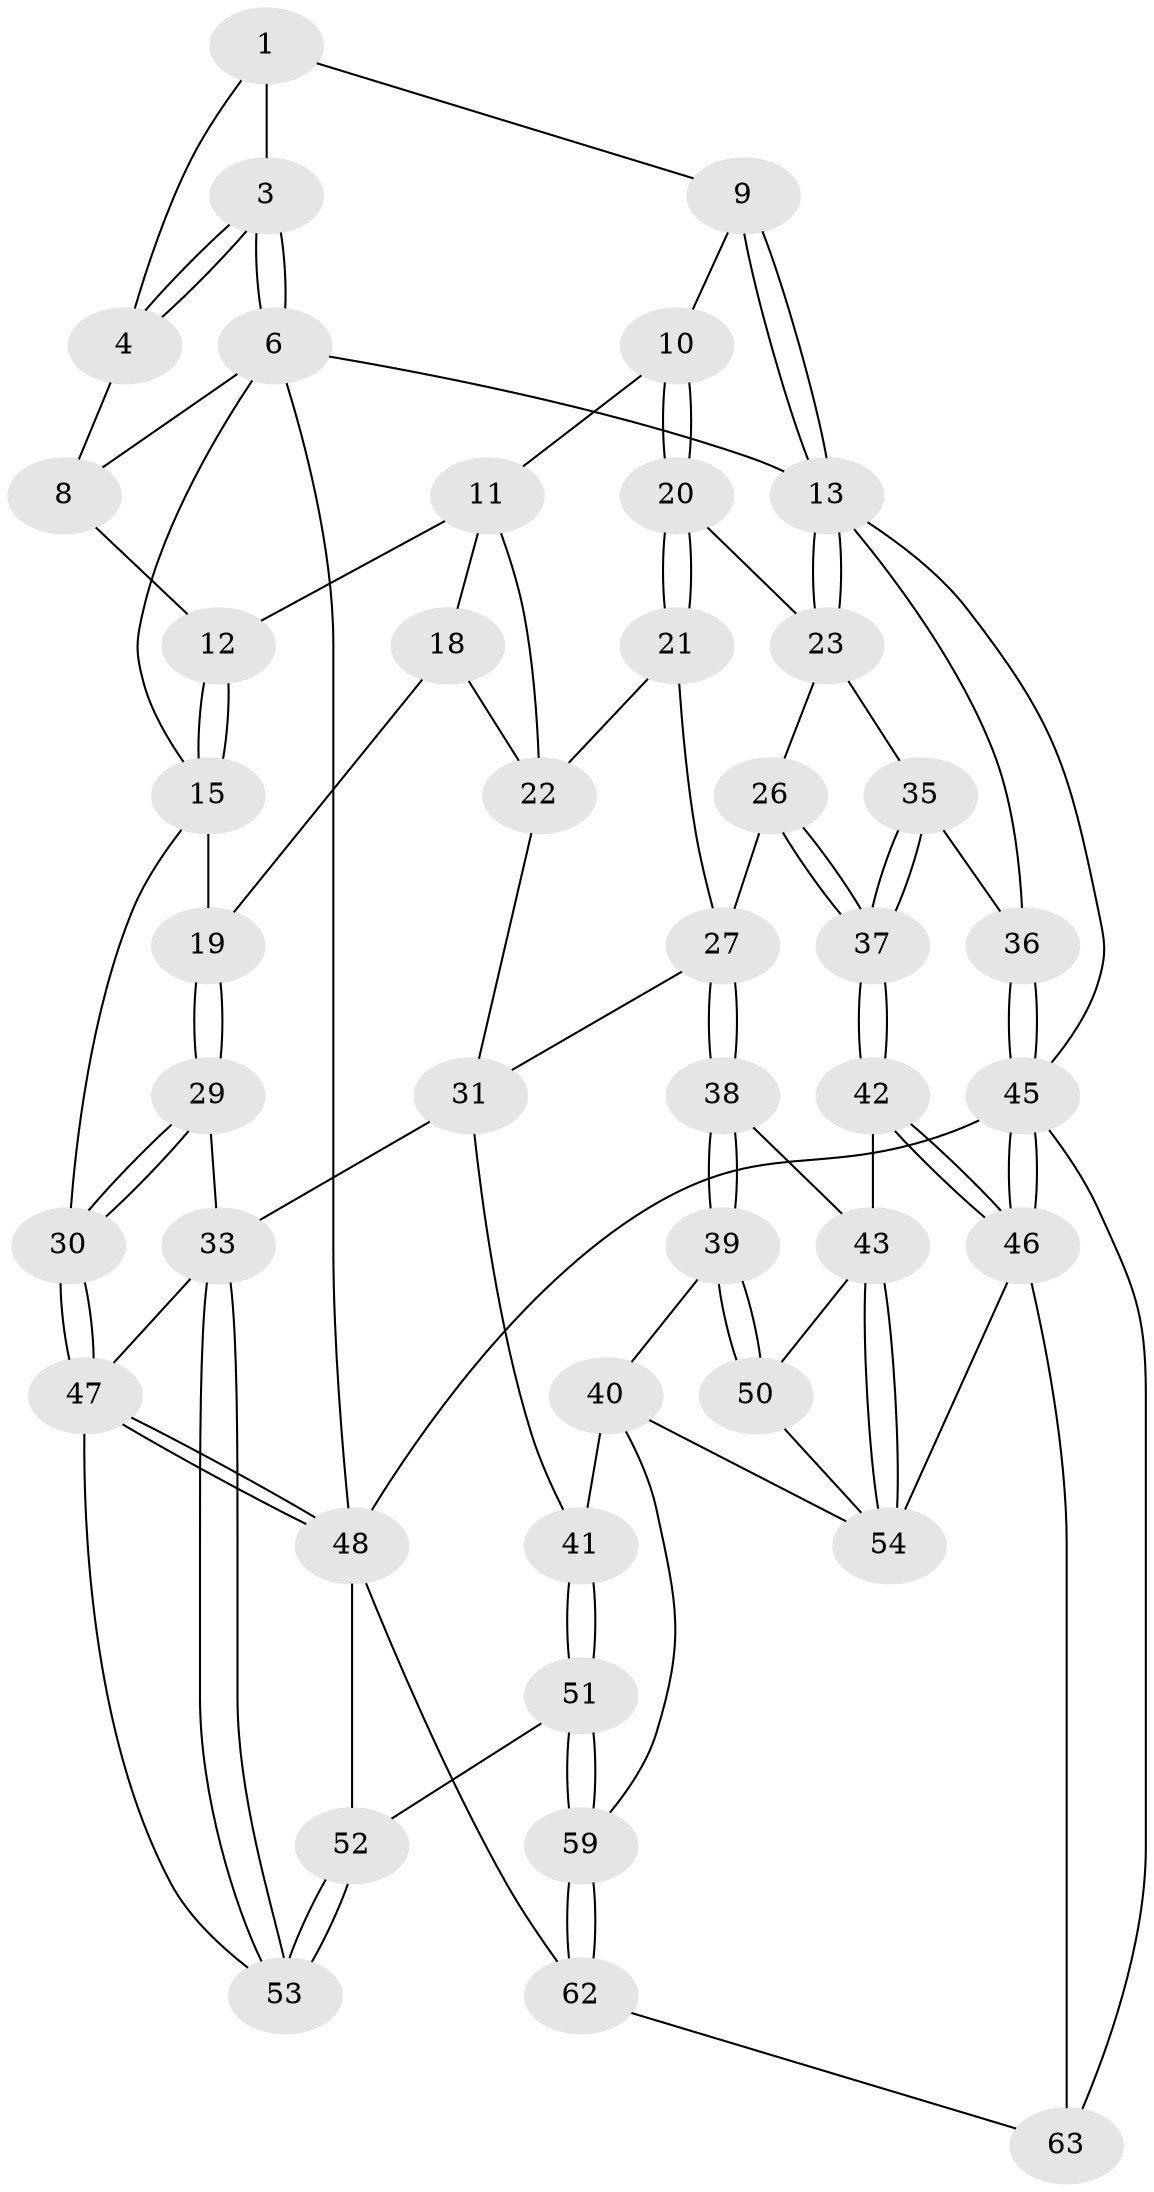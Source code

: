 // Generated by graph-tools (version 1.1) at 2025/24/03/03/25 07:24:34]
// undirected, 44 vertices, 102 edges
graph export_dot {
graph [start="1"]
  node [color=gray90,style=filled];
  1 [pos="+0.232927266746174+0.10120310955201493",super="+2"];
  3 [pos="+0+0"];
  4 [pos="+0.11345358713649724+0.1274147236050359",super="+5"];
  6 [pos="+0+0",super="+7"];
  8 [pos="+0.10390706323709197+0.2271246359320873"];
  9 [pos="+0.4718495690056196+0.017693467922982133"];
  10 [pos="+0.48763102333175595+0.1285340020675899"];
  11 [pos="+0.37404206520697203+0.2136254587806401",super="+17"];
  12 [pos="+0.15210387967486771+0.3015914563411278"];
  13 [pos="+1+0",super="+14"];
  15 [pos="+0.1258749596006826+0.36359484337873355",super="+16"];
  18 [pos="+0.21919764907806893+0.41911726512141756"];
  19 [pos="+0.1471942040646843+0.39394521978570524"];
  20 [pos="+0.5464463753657781+0.21095335321085928"];
  21 [pos="+0.5441886417504707+0.26051006320304726"];
  22 [pos="+0.3382868348604118+0.4883582340798421",super="+24"];
  23 [pos="+0.8085897652465516+0.27028623959159537",super="+25"];
  26 [pos="+0.704912016995411+0.5565092141750162"];
  27 [pos="+0.5933116166435238+0.571264011194137",super="+28"];
  29 [pos="+0.163392244634196+0.6128209033197578"];
  30 [pos="+0+0.599203523317671"];
  31 [pos="+0.3233454425016311+0.591471317579253",super="+32"];
  33 [pos="+0.24984313066114036+0.6508577373934821",super="+34"];
  35 [pos="+1+0.48795472860750005"];
  36 [pos="+1+0.48788752788952944"];
  37 [pos="+0.8813217017265952+0.655410105437919"];
  38 [pos="+0.5960244186772315+0.6323760969851173"];
  39 [pos="+0.5909484934657824+0.6682659239905923"];
  40 [pos="+0.4725026424062504+0.774748439622545",super="+58"];
  41 [pos="+0.3955558112733431+0.7353695615682732"];
  42 [pos="+0.8720980421258533+0.6979800774474172"];
  43 [pos="+0.8696045076065919+0.6992124460006324",super="+44"];
  45 [pos="+1+1",super="+64"];
  46 [pos="+0.9076833752514951+0.7770804576715348",super="+56"];
  47 [pos="+0+0.9154341055940911",super="+49"];
  48 [pos="+0+1",super="+61"];
  50 [pos="+0.6767621220756194+0.8501132560061055"];
  51 [pos="+0.3380493754697615+0.880949270505264"];
  52 [pos="+0.26457624682694314+0.8678985225531081",super="+60"];
  53 [pos="+0.23666422694054592+0.7826047791000382",super="+57"];
  54 [pos="+0.7028517450574843+0.9233184254861607",super="+55"];
  59 [pos="+0.42663339380082776+0.9112570071393218"];
  62 [pos="+0.45862421162361877+1"];
  63 [pos="+0.7991132879238408+1"];
  1 -- 4;
  1 -- 3;
  1 -- 9;
  3 -- 4;
  3 -- 4;
  3 -- 6;
  3 -- 6;
  4 -- 8;
  6 -- 48;
  6 -- 13;
  6 -- 8;
  6 -- 15;
  8 -- 12;
  9 -- 10;
  9 -- 13;
  9 -- 13;
  10 -- 11;
  10 -- 20;
  10 -- 20;
  11 -- 12;
  11 -- 18;
  11 -- 22;
  12 -- 15;
  12 -- 15;
  13 -- 23;
  13 -- 23;
  13 -- 45;
  13 -- 36;
  15 -- 19;
  15 -- 30;
  18 -- 19;
  18 -- 22;
  19 -- 29;
  19 -- 29;
  20 -- 21;
  20 -- 21;
  20 -- 23;
  21 -- 22;
  21 -- 27;
  22 -- 31;
  23 -- 26;
  23 -- 35;
  26 -- 27;
  26 -- 37;
  26 -- 37;
  27 -- 38;
  27 -- 38;
  27 -- 31;
  29 -- 30;
  29 -- 30;
  29 -- 33;
  30 -- 47;
  30 -- 47;
  31 -- 33;
  31 -- 41;
  33 -- 53;
  33 -- 53;
  33 -- 47;
  35 -- 36;
  35 -- 37;
  35 -- 37;
  36 -- 45;
  36 -- 45;
  37 -- 42;
  37 -- 42;
  38 -- 39;
  38 -- 39;
  38 -- 43;
  39 -- 40;
  39 -- 50;
  39 -- 50;
  40 -- 41;
  40 -- 59;
  40 -- 54;
  41 -- 51;
  41 -- 51;
  42 -- 43;
  42 -- 46;
  42 -- 46;
  43 -- 54;
  43 -- 54;
  43 -- 50;
  45 -- 46;
  45 -- 46;
  45 -- 48;
  45 -- 63;
  46 -- 54;
  46 -- 63;
  47 -- 48;
  47 -- 48;
  47 -- 53;
  48 -- 52;
  48 -- 62;
  50 -- 54;
  51 -- 52;
  51 -- 59;
  51 -- 59;
  52 -- 53 [weight=2];
  52 -- 53;
  59 -- 62;
  59 -- 62;
  62 -- 63;
}
